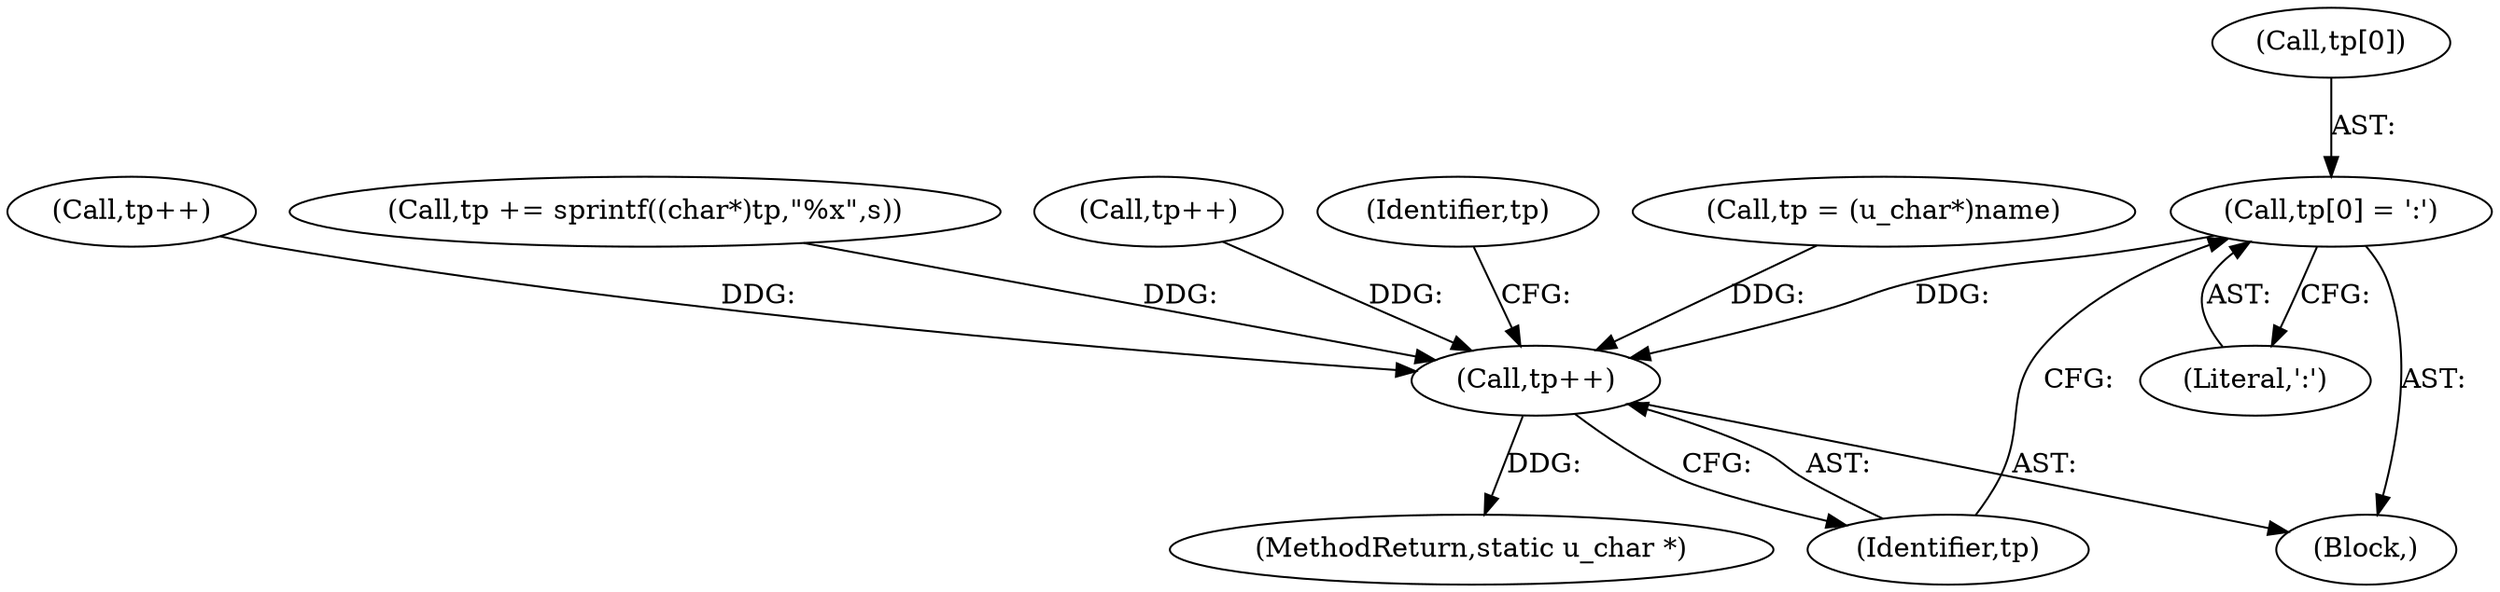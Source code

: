 digraph "0_php-src_2fefae47716d501aec41c1102f3fd4531f070b05_0@array" {
"1000719" [label="(Call,tp[0] = ':')"];
"1000724" [label="(Call,tp++)"];
"1000718" [label="(Block,)"];
"1000724" [label="(Call,tp++)"];
"1000668" [label="(Call,tp += sprintf((char*)tp,\"%x\",s))"];
"1000693" [label="(Call,tp++)"];
"1000719" [label="(Call,tp[0] = ':')"];
"1000725" [label="(Identifier,tp)"];
"1000728" [label="(Identifier,tp)"];
"1000628" [label="(Call,tp = (u_char*)name)"];
"1000712" [label="(Call,tp++)"];
"1001218" [label="(MethodReturn,static u_char *)"];
"1000720" [label="(Call,tp[0])"];
"1000723" [label="(Literal,':')"];
"1000719" -> "1000718"  [label="AST: "];
"1000719" -> "1000723"  [label="CFG: "];
"1000720" -> "1000719"  [label="AST: "];
"1000723" -> "1000719"  [label="AST: "];
"1000725" -> "1000719"  [label="CFG: "];
"1000719" -> "1000724"  [label="DDG: "];
"1000724" -> "1000718"  [label="AST: "];
"1000724" -> "1000725"  [label="CFG: "];
"1000725" -> "1000724"  [label="AST: "];
"1000728" -> "1000724"  [label="CFG: "];
"1000724" -> "1001218"  [label="DDG: "];
"1000628" -> "1000724"  [label="DDG: "];
"1000712" -> "1000724"  [label="DDG: "];
"1000693" -> "1000724"  [label="DDG: "];
"1000668" -> "1000724"  [label="DDG: "];
}
